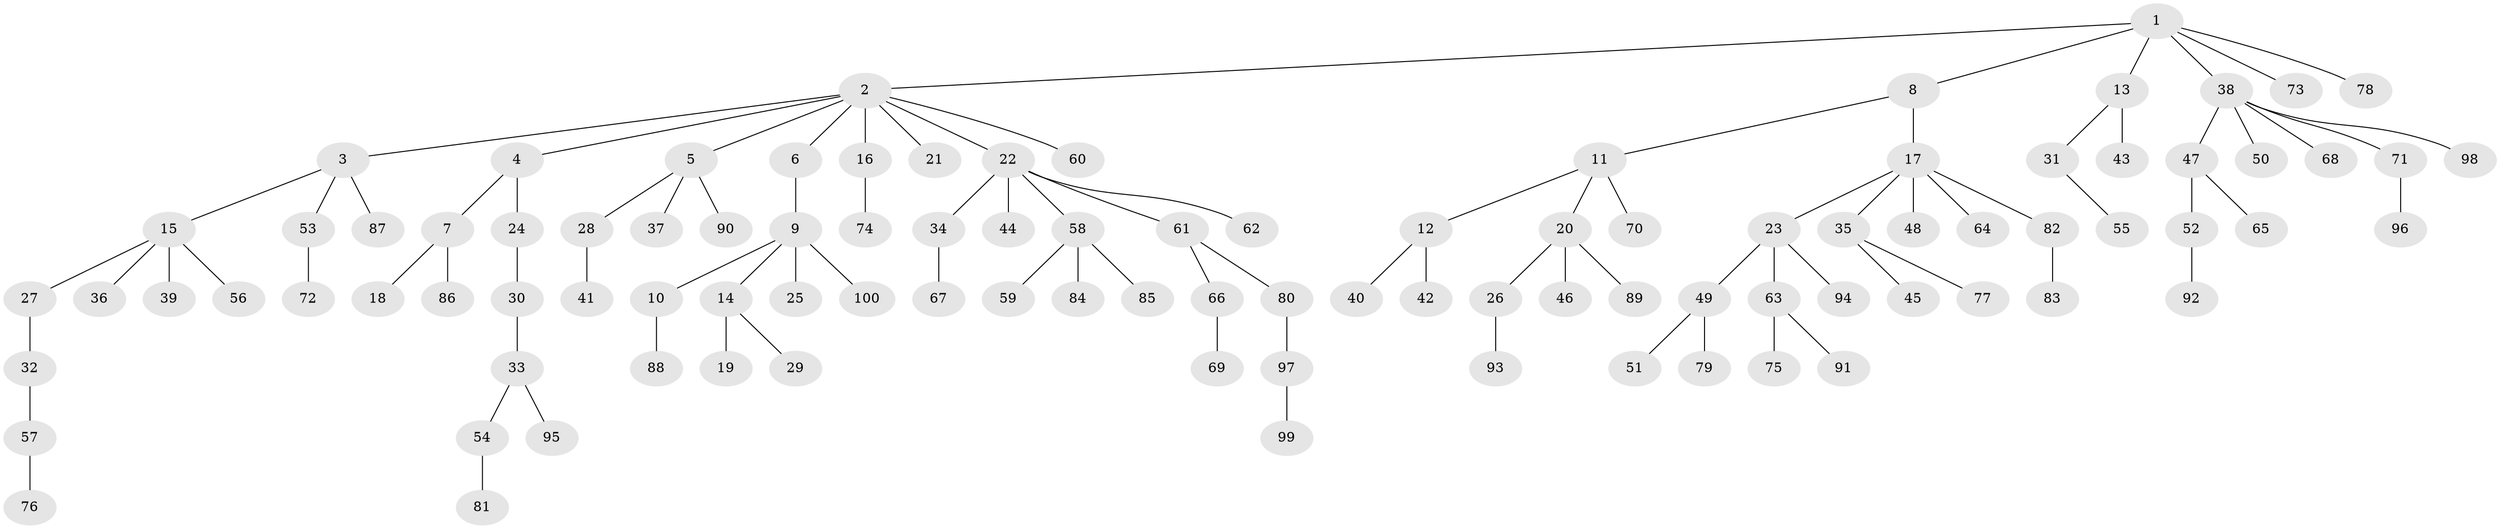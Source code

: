 // Generated by graph-tools (version 1.1) at 2025/38/02/21/25 10:38:55]
// undirected, 100 vertices, 99 edges
graph export_dot {
graph [start="1"]
  node [color=gray90,style=filled];
  1;
  2;
  3;
  4;
  5;
  6;
  7;
  8;
  9;
  10;
  11;
  12;
  13;
  14;
  15;
  16;
  17;
  18;
  19;
  20;
  21;
  22;
  23;
  24;
  25;
  26;
  27;
  28;
  29;
  30;
  31;
  32;
  33;
  34;
  35;
  36;
  37;
  38;
  39;
  40;
  41;
  42;
  43;
  44;
  45;
  46;
  47;
  48;
  49;
  50;
  51;
  52;
  53;
  54;
  55;
  56;
  57;
  58;
  59;
  60;
  61;
  62;
  63;
  64;
  65;
  66;
  67;
  68;
  69;
  70;
  71;
  72;
  73;
  74;
  75;
  76;
  77;
  78;
  79;
  80;
  81;
  82;
  83;
  84;
  85;
  86;
  87;
  88;
  89;
  90;
  91;
  92;
  93;
  94;
  95;
  96;
  97;
  98;
  99;
  100;
  1 -- 2;
  1 -- 8;
  1 -- 13;
  1 -- 38;
  1 -- 73;
  1 -- 78;
  2 -- 3;
  2 -- 4;
  2 -- 5;
  2 -- 6;
  2 -- 16;
  2 -- 21;
  2 -- 22;
  2 -- 60;
  3 -- 15;
  3 -- 53;
  3 -- 87;
  4 -- 7;
  4 -- 24;
  5 -- 28;
  5 -- 37;
  5 -- 90;
  6 -- 9;
  7 -- 18;
  7 -- 86;
  8 -- 11;
  8 -- 17;
  9 -- 10;
  9 -- 14;
  9 -- 25;
  9 -- 100;
  10 -- 88;
  11 -- 12;
  11 -- 20;
  11 -- 70;
  12 -- 40;
  12 -- 42;
  13 -- 31;
  13 -- 43;
  14 -- 19;
  14 -- 29;
  15 -- 27;
  15 -- 36;
  15 -- 39;
  15 -- 56;
  16 -- 74;
  17 -- 23;
  17 -- 35;
  17 -- 48;
  17 -- 64;
  17 -- 82;
  20 -- 26;
  20 -- 46;
  20 -- 89;
  22 -- 34;
  22 -- 44;
  22 -- 58;
  22 -- 61;
  22 -- 62;
  23 -- 49;
  23 -- 63;
  23 -- 94;
  24 -- 30;
  26 -- 93;
  27 -- 32;
  28 -- 41;
  30 -- 33;
  31 -- 55;
  32 -- 57;
  33 -- 54;
  33 -- 95;
  34 -- 67;
  35 -- 45;
  35 -- 77;
  38 -- 47;
  38 -- 50;
  38 -- 68;
  38 -- 71;
  38 -- 98;
  47 -- 52;
  47 -- 65;
  49 -- 51;
  49 -- 79;
  52 -- 92;
  53 -- 72;
  54 -- 81;
  57 -- 76;
  58 -- 59;
  58 -- 84;
  58 -- 85;
  61 -- 66;
  61 -- 80;
  63 -- 75;
  63 -- 91;
  66 -- 69;
  71 -- 96;
  80 -- 97;
  82 -- 83;
  97 -- 99;
}
